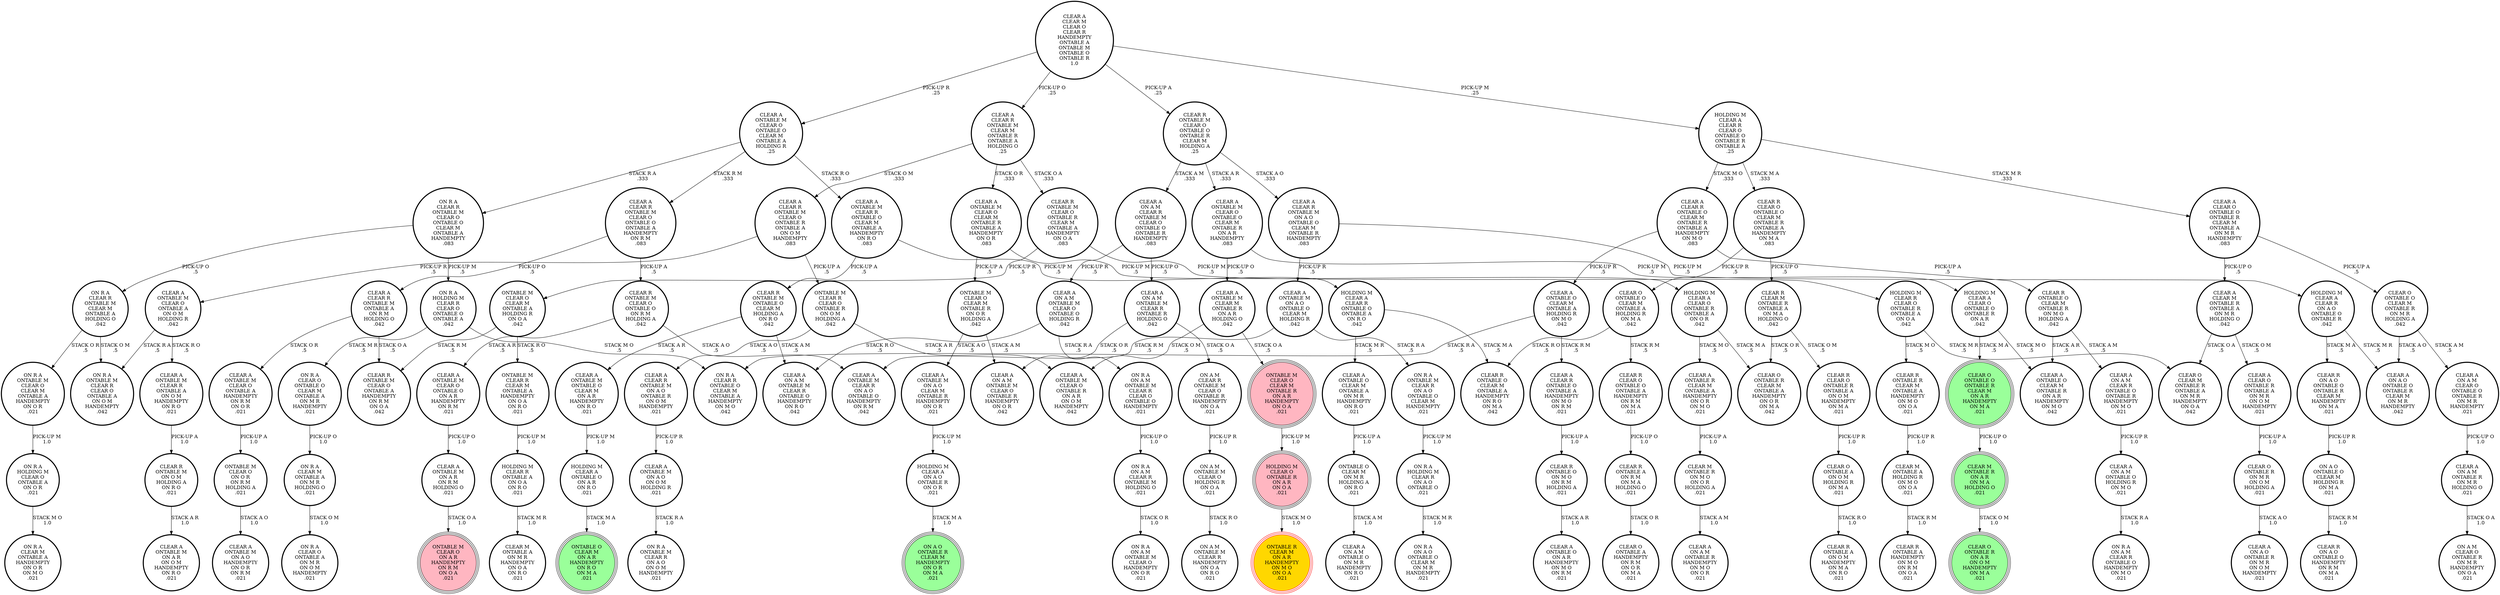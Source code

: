 digraph {
"ON R A\nCLEAR R\nONTABLE M\nCLEAR M\nONTABLE A\nHOLDING O\n.042\n" -> "ON R A\nONTABLE M\nCLEAR R\nCLEAR O\nONTABLE A\nON O M\nHANDEMPTY\n.042\n"[label="STACK O M\n.5\n"];
"ON R A\nCLEAR R\nONTABLE M\nCLEAR M\nONTABLE A\nHOLDING O\n.042\n" -> "ON R A\nONTABLE M\nCLEAR O\nCLEAR M\nONTABLE A\nHANDEMPTY\nON O R\n.021\n"[label="STACK O R\n.5\n"];
"ON R A\nCLEAR R\nONTABLE M\nCLEAR O\nONTABLE O\nCLEAR M\nONTABLE A\nHANDEMPTY\n.083\n" -> "ON R A\nHOLDING M\nCLEAR R\nCLEAR O\nONTABLE O\nONTABLE A\n.042\n"[label="PICK-UP M\n.5\n"];
"ON R A\nCLEAR R\nONTABLE M\nCLEAR O\nONTABLE O\nCLEAR M\nONTABLE A\nHANDEMPTY\n.083\n" -> "ON R A\nCLEAR R\nONTABLE M\nCLEAR M\nONTABLE A\nHOLDING O\n.042\n"[label="PICK-UP O\n.5\n"];
"CLEAR A\nONTABLE M\nCLEAR O\nONTABLE A\nON O M\nHOLDING R\n.042\n" -> "CLEAR A\nONTABLE M\nCLEAR R\nONTABLE A\nON O M\nHANDEMPTY\nON R O\n.021\n"[label="STACK R O\n.5\n"];
"CLEAR A\nONTABLE M\nCLEAR O\nONTABLE A\nON O M\nHOLDING R\n.042\n" -> "ON R A\nONTABLE M\nCLEAR R\nCLEAR O\nONTABLE A\nON O M\nHANDEMPTY\n.042\n"[label="STACK R A\n.5\n"];
"CLEAR O\nONTABLE O\nCLEAR M\nONTABLE R\nON M R\nHOLDING A\n.042\n" -> "CLEAR A\nON A M\nCLEAR O\nONTABLE O\nONTABLE R\nON M R\nHANDEMPTY\n.021\n"[label="STACK A M\n.5\n"];
"CLEAR O\nONTABLE O\nCLEAR M\nONTABLE R\nON M R\nHOLDING A\n.042\n" -> "CLEAR A\nON A O\nONTABLE O\nONTABLE R\nCLEAR M\nON M R\nHANDEMPTY\n.042\n"[label="STACK A O\n.5\n"];
"CLEAR R\nONTABLE O\nON M O\nON R M\nHOLDING A\n.021\n" -> "CLEAR A\nONTABLE O\nON A R\nHANDEMPTY\nON M O\nON R M\n.021\n"[label="STACK A R\n1.0\n"];
"CLEAR R\nCLEAR M\nONTABLE R\nONTABLE A\nON M A\nHOLDING O\n.042\n" -> "CLEAR O\nONTABLE R\nCLEAR M\nONTABLE A\nHANDEMPTY\nON O R\nON M A\n.042\n"[label="STACK O R\n.5\n"];
"CLEAR R\nCLEAR M\nONTABLE R\nONTABLE A\nON M A\nHOLDING O\n.042\n" -> "CLEAR R\nCLEAR O\nONTABLE R\nONTABLE A\nON O M\nHANDEMPTY\nON M A\n.021\n"[label="STACK O M\n.5\n"];
"HOLDING M\nCLEAR A\nCLEAR R\nON A O\nONTABLE O\nONTABLE R\n.042\n" -> "CLEAR A\nON A O\nONTABLE O\nONTABLE R\nCLEAR M\nON M R\nHANDEMPTY\n.042\n"[label="STACK M R\n.5\n"];
"HOLDING M\nCLEAR A\nCLEAR R\nON A O\nONTABLE O\nONTABLE R\n.042\n" -> "CLEAR R\nON A O\nONTABLE O\nONTABLE R\nCLEAR M\nHANDEMPTY\nON M A\n.021\n"[label="STACK M A\n.5\n"];
"CLEAR O\nONTABLE O\nONTABLE R\nCLEAR M\nON A R\nHANDEMPTY\nON M A\n.021\n" -> "CLEAR M\nONTABLE R\nON A R\nON M A\nHOLDING O\n.021\n"[label="PICK-UP O\n1.0\n"];
"CLEAR M\nONTABLE A\nHOLDING R\nON M O\nON O A\n.021\n" -> "CLEAR R\nONTABLE A\nHANDEMPTY\nON M O\nON R M\nON O A\n.021\n"[label="STACK R M\n1.0\n"];
"CLEAR A\nON A M\nONTABLE O\nHOLDING R\nON M O\n.021\n" -> "ON R A\nON A M\nCLEAR R\nONTABLE O\nHANDEMPTY\nON M O\n.021\n"[label="STACK R A\n1.0\n"];
"CLEAR A\nON A M\nCLEAR R\nONTABLE O\nONTABLE R\nHANDEMPTY\nON M O\n.021\n" -> "CLEAR A\nON A M\nONTABLE O\nHOLDING R\nON M O\n.021\n"[label="PICK-UP R\n1.0\n"];
"CLEAR A\nCLEAR R\nONTABLE O\nONTABLE A\nHANDEMPTY\nON M O\nON R M\n.021\n" -> "CLEAR R\nONTABLE O\nON M O\nON R M\nHOLDING A\n.021\n"[label="PICK-UP A\n1.0\n"];
"CLEAR R\nONTABLE R\nCLEAR M\nONTABLE A\nHANDEMPTY\nON M O\nON O A\n.021\n" -> "CLEAR M\nONTABLE A\nHOLDING R\nON M O\nON O A\n.021\n"[label="PICK-UP R\n1.0\n"];
"CLEAR A\nONTABLE R\nCLEAR M\nONTABLE A\nHANDEMPTY\nON O R\nON M O\n.021\n" -> "CLEAR M\nONTABLE R\nON M O\nON O R\nHOLDING A\n.021\n"[label="PICK-UP A\n1.0\n"];
"ON R A\nHOLDING M\nCLEAR O\nONTABLE A\nON O R\n.021\n" -> "ON R A\nCLEAR M\nONTABLE A\nHANDEMPTY\nON O R\nON M O\n.021\n"[label="STACK M O\n1.0\n"];
"CLEAR M\nONTABLE R\nON M O\nON O R\nHOLDING A\n.021\n" -> "CLEAR A\nON A M\nONTABLE R\nHANDEMPTY\nON M O\nON O R\n.021\n"[label="STACK A M\n1.0\n"];
"CLEAR A\nON A M\nONTABLE R\nON M R\nHOLDING O\n.021\n" -> "ON A M\nCLEAR O\nONTABLE R\nON M R\nHANDEMPTY\nON O A\n.021\n"[label="STACK O A\n1.0\n"];
"HOLDING M\nCLEAR A\nCLEAR R\nONTABLE O\nONTABLE A\nON R O\n.042\n" -> "CLEAR R\nONTABLE O\nCLEAR M\nONTABLE A\nHANDEMPTY\nON R O\nON M A\n.042\n"[label="STACK M A\n.5\n"];
"HOLDING M\nCLEAR A\nCLEAR R\nONTABLE O\nONTABLE A\nON R O\n.042\n" -> "CLEAR A\nONTABLE O\nCLEAR M\nONTABLE A\nON M R\nHANDEMPTY\nON R O\n.021\n"[label="STACK M R\n.5\n"];
"ON R A\nHOLDING M\nCLEAR R\nON A O\nONTABLE O\n.021\n" -> "ON R A\nON A O\nONTABLE O\nCLEAR M\nON M R\nHANDEMPTY\n.021\n"[label="STACK M R\n1.0\n"];
"CLEAR A\nCLEAR R\nONTABLE M\nCLEAR M\nONTABLE R\nONTABLE A\nHOLDING O\n.25\n" -> "CLEAR R\nONTABLE M\nCLEAR O\nONTABLE R\nCLEAR M\nONTABLE A\nHANDEMPTY\nON O A\n.083\n"[label="STACK O A\n.333\n"];
"CLEAR A\nCLEAR R\nONTABLE M\nCLEAR M\nONTABLE R\nONTABLE A\nHOLDING O\n.25\n" -> "CLEAR A\nONTABLE M\nCLEAR O\nCLEAR M\nONTABLE R\nONTABLE A\nHANDEMPTY\nON O R\n.083\n"[label="STACK O R\n.333\n"];
"CLEAR A\nCLEAR R\nONTABLE M\nCLEAR M\nONTABLE R\nONTABLE A\nHOLDING O\n.25\n" -> "CLEAR A\nCLEAR R\nONTABLE M\nCLEAR O\nONTABLE R\nONTABLE A\nON O M\nHANDEMPTY\n.083\n"[label="STACK O M\n.333\n"];
"CLEAR A\nONTABLE M\nCLEAR R\nONTABLE O\nCLEAR M\nONTABLE A\nHANDEMPTY\nON R O\n.083\n" -> "HOLDING M\nCLEAR A\nCLEAR R\nONTABLE O\nONTABLE A\nON R O\n.042\n"[label="PICK-UP M\n.5\n"];
"CLEAR A\nONTABLE M\nCLEAR R\nONTABLE O\nCLEAR M\nONTABLE A\nHANDEMPTY\nON R O\n.083\n" -> "CLEAR R\nONTABLE M\nONTABLE O\nCLEAR M\nHOLDING A\nON R O\n.042\n"[label="PICK-UP A\n.5\n"];
"CLEAR A\nONTABLE M\nCLEAR O\nONTABLE A\nHANDEMPTY\nON R M\nON O R\n.021\n" -> "ONTABLE M\nCLEAR O\nON O R\nON R M\nHOLDING A\n.021\n"[label="PICK-UP A\n1.0\n"];
"CLEAR A\nON A M\nCLEAR O\nONTABLE O\nONTABLE R\nON M R\nHANDEMPTY\n.021\n" -> "CLEAR A\nON A M\nONTABLE R\nON M R\nHOLDING O\n.021\n"[label="PICK-UP O\n1.0\n"];
"CLEAR R\nONTABLE O\nCLEAR M\nONTABLE R\nON M O\nHOLDING A\n.042\n" -> "CLEAR A\nONTABLE O\nCLEAR M\nONTABLE R\nON A R\nHANDEMPTY\nON M O\n.042\n"[label="STACK A R\n.5\n"];
"CLEAR R\nONTABLE O\nCLEAR M\nONTABLE R\nON M O\nHOLDING A\n.042\n" -> "CLEAR A\nON A M\nCLEAR R\nONTABLE O\nONTABLE R\nHANDEMPTY\nON M O\n.021\n"[label="STACK A M\n.5\n"];
"CLEAR A\nONTABLE O\nCLEAR M\nONTABLE A\nHOLDING R\nON M O\n.042\n" -> "ON R A\nCLEAR R\nONTABLE O\nCLEAR M\nONTABLE A\nHANDEMPTY\nON M O\n.042\n"[label="STACK R A\n.5\n"];
"CLEAR A\nONTABLE O\nCLEAR M\nONTABLE A\nHOLDING R\nON M O\n.042\n" -> "CLEAR A\nCLEAR R\nONTABLE O\nONTABLE A\nHANDEMPTY\nON M O\nON R M\n.021\n"[label="STACK R M\n.5\n"];
"HOLDING M\nCLEAR R\nONTABLE A\nON O A\nON R O\n.021\n" -> "CLEAR M\nONTABLE A\nON M R\nHANDEMPTY\nON O A\nON R O\n.021\n"[label="STACK M R\n1.0\n"];
"CLEAR R\nONTABLE M\nCLEAR O\nONTABLE O\nONTABLE R\nCLEAR M\nHOLDING A\n.25\n" -> "CLEAR A\nONTABLE M\nCLEAR O\nONTABLE O\nCLEAR M\nONTABLE R\nON A R\nHANDEMPTY\n.083\n"[label="STACK A R\n.333\n"];
"CLEAR R\nONTABLE M\nCLEAR O\nONTABLE O\nONTABLE R\nCLEAR M\nHOLDING A\n.25\n" -> "CLEAR A\nON A M\nCLEAR R\nONTABLE M\nCLEAR O\nONTABLE O\nONTABLE R\nHANDEMPTY\n.083\n"[label="STACK A M\n.333\n"];
"CLEAR R\nONTABLE M\nCLEAR O\nONTABLE O\nONTABLE R\nCLEAR M\nHOLDING A\n.25\n" -> "CLEAR A\nCLEAR R\nONTABLE M\nON A O\nONTABLE O\nCLEAR M\nONTABLE R\nHANDEMPTY\n.083\n"[label="STACK A O\n.333\n"];
"CLEAR A\nCLEAR O\nONTABLE R\nONTABLE A\nON M R\nON O M\nHANDEMPTY\n.021\n" -> "CLEAR O\nONTABLE R\nON M R\nON O M\nHOLDING A\n.021\n"[label="PICK-UP A\n1.0\n"];
"CLEAR A\nCLEAR M\nONTABLE R\nONTABLE A\nON M R\nHOLDING O\n.042\n" -> "CLEAR O\nCLEAR M\nONTABLE R\nONTABLE A\nON M R\nHANDEMPTY\nON O A\n.042\n"[label="STACK O A\n.5\n"];
"CLEAR A\nCLEAR M\nONTABLE R\nONTABLE A\nON M R\nHOLDING O\n.042\n" -> "CLEAR A\nCLEAR O\nONTABLE R\nONTABLE A\nON M R\nON O M\nHANDEMPTY\n.021\n"[label="STACK O M\n.5\n"];
"CLEAR R\nONTABLE M\nON O M\nHOLDING A\nON R O\n.021\n" -> "CLEAR A\nONTABLE M\nON A R\nON O M\nHANDEMPTY\nON R O\n.021\n"[label="STACK A R\n1.0\n"];
"ON R A\nCLEAR O\nONTABLE O\nCLEAR M\nONTABLE A\nON M R\nHANDEMPTY\n.021\n" -> "ON R A\nCLEAR M\nONTABLE A\nON M R\nHOLDING O\n.021\n"[label="PICK-UP O\n1.0\n"];
"CLEAR A\nONTABLE M\nON A R\nON R M\nHOLDING O\n.021\n" -> "ONTABLE M\nCLEAR O\nON A R\nHANDEMPTY\nON R M\nON O A\n.021\n"[label="STACK O A\n1.0\n"];
"CLEAR A\nONTABLE M\nCLEAR O\nONTABLE O\nON A R\nHANDEMPTY\nON R M\n.021\n" -> "CLEAR A\nONTABLE M\nON A R\nON R M\nHOLDING O\n.021\n"[label="PICK-UP O\n1.0\n"];
"CLEAR A\nON A M\nCLEAR R\nONTABLE M\nCLEAR O\nONTABLE O\nONTABLE R\nHANDEMPTY\n.083\n" -> "CLEAR A\nON A M\nONTABLE M\nCLEAR O\nONTABLE O\nHOLDING R\n.042\n"[label="PICK-UP R\n.5\n"];
"CLEAR A\nON A M\nCLEAR R\nONTABLE M\nCLEAR O\nONTABLE O\nONTABLE R\nHANDEMPTY\n.083\n" -> "CLEAR A\nON A M\nONTABLE M\nCLEAR R\nONTABLE R\nHOLDING O\n.042\n"[label="PICK-UP O\n.5\n"];
"ON R A\nONTABLE M\nCLEAR R\nON A O\nONTABLE O\nCLEAR M\nHANDEMPTY\n.021\n" -> "ON R A\nHOLDING M\nCLEAR R\nON A O\nONTABLE O\n.021\n"[label="PICK-UP M\n1.0\n"];
"ON R A\nONTABLE M\nCLEAR O\nCLEAR M\nONTABLE A\nHANDEMPTY\nON O R\n.021\n" -> "ON R A\nHOLDING M\nCLEAR O\nONTABLE A\nON O R\n.021\n"[label="PICK-UP M\n1.0\n"];
"CLEAR A\nONTABLE M\nON A O\nONTABLE O\nCLEAR M\nHOLDING R\n.042\n" -> "ON R A\nONTABLE M\nCLEAR R\nON A O\nONTABLE O\nCLEAR M\nHANDEMPTY\n.021\n"[label="STACK R A\n.5\n"];
"CLEAR A\nONTABLE M\nON A O\nONTABLE O\nCLEAR M\nHOLDING R\n.042\n" -> "CLEAR A\nONTABLE M\nCLEAR R\nON A O\nONTABLE O\nHANDEMPTY\nON R M\n.042\n"[label="STACK R M\n.5\n"];
"HOLDING M\nCLEAR A\nCLEAR O\nONTABLE R\nONTABLE A\nON O R\n.042\n" -> "CLEAR O\nONTABLE R\nCLEAR M\nONTABLE A\nHANDEMPTY\nON O R\nON M A\n.042\n"[label="STACK M A\n.5\n"];
"HOLDING M\nCLEAR A\nCLEAR O\nONTABLE R\nONTABLE A\nON O R\n.042\n" -> "CLEAR A\nONTABLE R\nCLEAR M\nONTABLE A\nHANDEMPTY\nON O R\nON M O\n.021\n"[label="STACK M O\n.5\n"];
"ONTABLE M\nCLEAR O\nCLEAR M\nONTABLE A\nHOLDING R\nON O A\n.042\n" -> "ONTABLE M\nCLEAR R\nCLEAR M\nONTABLE A\nHANDEMPTY\nON O A\nON R O\n.021\n"[label="STACK R O\n.5\n"];
"ONTABLE M\nCLEAR O\nCLEAR M\nONTABLE A\nHOLDING R\nON O A\n.042\n" -> "CLEAR R\nONTABLE M\nCLEAR O\nONTABLE A\nHANDEMPTY\nON R M\nON O A\n.042\n"[label="STACK R M\n.5\n"];
"CLEAR A\nONTABLE M\nCLEAR R\nONTABLE A\nON O M\nHANDEMPTY\nON R O\n.021\n" -> "CLEAR R\nONTABLE M\nON O M\nHOLDING A\nON R O\n.021\n"[label="PICK-UP A\n1.0\n"];
"ON R A\nCLEAR M\nONTABLE A\nON M R\nHOLDING O\n.021\n" -> "ON R A\nCLEAR O\nONTABLE A\nON M R\nON O M\nHANDEMPTY\n.021\n"[label="STACK O M\n1.0\n"];
"CLEAR A\nCLEAR O\nONTABLE O\nONTABLE R\nCLEAR M\nONTABLE A\nON M R\nHANDEMPTY\n.083\n" -> "CLEAR O\nONTABLE O\nCLEAR M\nONTABLE R\nON M R\nHOLDING A\n.042\n"[label="PICK-UP A\n.5\n"];
"CLEAR A\nCLEAR O\nONTABLE O\nONTABLE R\nCLEAR M\nONTABLE A\nON M R\nHANDEMPTY\n.083\n" -> "CLEAR A\nCLEAR M\nONTABLE R\nONTABLE A\nON M R\nHOLDING O\n.042\n"[label="PICK-UP O\n.5\n"];
"CLEAR R\nCLEAR O\nONTABLE O\nONTABLE A\nHANDEMPTY\nON R M\nON M A\n.021\n" -> "CLEAR R\nONTABLE A\nON R M\nON M A\nHOLDING O\n.021\n"[label="PICK-UP O\n1.0\n"];
"HOLDING M\nCLEAR O\nONTABLE R\nON A R\nON O A\n.021\n" -> "ONTABLE R\nCLEAR M\nON A R\nHANDEMPTY\nON M O\nON O A\n.021\n"[label="STACK M O\n1.0\n"];
"HOLDING M\nCLEAR A\nCLEAR R\nCLEAR O\nONTABLE O\nONTABLE R\nONTABLE A\n.25\n" -> "CLEAR R\nCLEAR O\nONTABLE O\nCLEAR M\nONTABLE R\nONTABLE A\nHANDEMPTY\nON M A\n.083\n"[label="STACK M A\n.333\n"];
"HOLDING M\nCLEAR A\nCLEAR R\nCLEAR O\nONTABLE O\nONTABLE R\nONTABLE A\n.25\n" -> "CLEAR A\nCLEAR R\nONTABLE O\nCLEAR M\nONTABLE R\nONTABLE A\nHANDEMPTY\nON M O\n.083\n"[label="STACK M O\n.333\n"];
"HOLDING M\nCLEAR A\nCLEAR R\nCLEAR O\nONTABLE O\nONTABLE R\nONTABLE A\n.25\n" -> "CLEAR A\nCLEAR O\nONTABLE O\nONTABLE R\nCLEAR M\nONTABLE A\nON M R\nHANDEMPTY\n.083\n"[label="STACK M R\n.333\n"];
"HOLDING M\nCLEAR A\nONTABLE O\nON A R\nON R O\n.021\n" -> "ONTABLE O\nCLEAR M\nON A R\nHANDEMPTY\nON R O\nON M A\n.021\n"[label="STACK M A\n1.0\n"];
"CLEAR A\nONTABLE M\nCLEAR O\nONTABLE O\nCLEAR M\nONTABLE R\nON A R\nHANDEMPTY\n.083\n" -> "HOLDING M\nCLEAR A\nCLEAR O\nONTABLE O\nONTABLE R\nON A R\n.042\n"[label="PICK-UP M\n.5\n"];
"CLEAR A\nONTABLE M\nCLEAR O\nONTABLE O\nCLEAR M\nONTABLE R\nON A R\nHANDEMPTY\n.083\n" -> "CLEAR A\nONTABLE M\nCLEAR M\nONTABLE R\nON A R\nHOLDING O\n.042\n"[label="PICK-UP O\n.5\n"];
"CLEAR A\nCLEAR R\nONTABLE O\nCLEAR M\nONTABLE R\nONTABLE A\nHANDEMPTY\nON M O\n.083\n" -> "CLEAR A\nONTABLE O\nCLEAR M\nONTABLE A\nHOLDING R\nON M O\n.042\n"[label="PICK-UP R\n.5\n"];
"CLEAR A\nCLEAR R\nONTABLE O\nCLEAR M\nONTABLE R\nONTABLE A\nHANDEMPTY\nON M O\n.083\n" -> "CLEAR R\nONTABLE O\nCLEAR M\nONTABLE R\nON M O\nHOLDING A\n.042\n"[label="PICK-UP A\n.5\n"];
"CLEAR A\nONTABLE M\nCLEAR M\nONTABLE R\nON A R\nHOLDING O\n.042\n" -> "ONTABLE M\nCLEAR O\nCLEAR M\nONTABLE R\nON A R\nHANDEMPTY\nON O A\n.021\n"[label="STACK O A\n.5\n"];
"CLEAR A\nONTABLE M\nCLEAR M\nONTABLE R\nON A R\nHOLDING O\n.042\n" -> "CLEAR A\nONTABLE M\nCLEAR O\nONTABLE R\nON A R\nON O M\nHANDEMPTY\n.042\n"[label="STACK O M\n.5\n"];
"CLEAR R\nONTABLE M\nCLEAR O\nONTABLE R\nCLEAR M\nONTABLE A\nHANDEMPTY\nON O A\n.083\n" -> "ONTABLE M\nCLEAR O\nCLEAR M\nONTABLE A\nHOLDING R\nON O A\n.042\n"[label="PICK-UP R\n.5\n"];
"CLEAR R\nONTABLE M\nCLEAR O\nONTABLE R\nCLEAR M\nONTABLE A\nHANDEMPTY\nON O A\n.083\n" -> "HOLDING M\nCLEAR R\nCLEAR O\nONTABLE R\nONTABLE A\nON O A\n.042\n"[label="PICK-UP M\n.5\n"];
"CLEAR A\nCLEAR R\nONTABLE M\nONTABLE A\nON R M\nHOLDING O\n.042\n" -> "CLEAR R\nONTABLE M\nCLEAR O\nONTABLE A\nHANDEMPTY\nON R M\nON O A\n.042\n"[label="STACK O A\n.5\n"];
"CLEAR A\nCLEAR R\nONTABLE M\nONTABLE A\nON R M\nHOLDING O\n.042\n" -> "CLEAR A\nONTABLE M\nCLEAR O\nONTABLE A\nHANDEMPTY\nON R M\nON O R\n.021\n"[label="STACK O R\n.5\n"];
"CLEAR A\nONTABLE O\nCLEAR M\nONTABLE A\nON M R\nHANDEMPTY\nON R O\n.021\n" -> "ONTABLE O\nCLEAR M\nON M R\nHOLDING A\nON R O\n.021\n"[label="PICK-UP A\n1.0\n"];
"ON R A\nHOLDING M\nCLEAR R\nCLEAR O\nONTABLE O\nONTABLE A\n.042\n" -> "ON R A\nCLEAR R\nONTABLE O\nCLEAR M\nONTABLE A\nHANDEMPTY\nON M O\n.042\n"[label="STACK M O\n.5\n"];
"ON R A\nHOLDING M\nCLEAR R\nCLEAR O\nONTABLE O\nONTABLE A\n.042\n" -> "ON R A\nCLEAR O\nONTABLE O\nCLEAR M\nONTABLE A\nON M R\nHANDEMPTY\n.021\n"[label="STACK M R\n.5\n"];
"CLEAR A\nONTABLE M\nON A O\nCLEAR M\nONTABLE R\nHANDEMPTY\nON O R\n.021\n" -> "HOLDING M\nCLEAR A\nON A O\nONTABLE R\nON O R\n.021\n"[label="PICK-UP M\n1.0\n"];
"CLEAR R\nONTABLE M\nCLEAR O\nONTABLE O\nON R M\nHOLDING A\n.042\n" -> "CLEAR A\nONTABLE M\nCLEAR R\nON A O\nONTABLE O\nHANDEMPTY\nON R M\n.042\n"[label="STACK A O\n.5\n"];
"CLEAR R\nONTABLE M\nCLEAR O\nONTABLE O\nON R M\nHOLDING A\n.042\n" -> "CLEAR A\nONTABLE M\nCLEAR O\nONTABLE O\nON A R\nHANDEMPTY\nON R M\n.021\n"[label="STACK A R\n.5\n"];
"ONTABLE M\nCLEAR R\nCLEAR O\nONTABLE R\nON O M\nHOLDING A\n.042\n" -> "CLEAR A\nONTABLE M\nCLEAR O\nONTABLE R\nON A R\nON O M\nHANDEMPTY\n.042\n"[label="STACK A R\n.5\n"];
"ONTABLE M\nCLEAR R\nCLEAR O\nONTABLE R\nON O M\nHOLDING A\n.042\n" -> "CLEAR A\nCLEAR R\nONTABLE M\nON A O\nONTABLE R\nON O M\nHANDEMPTY\n.021\n"[label="STACK A O\n.5\n"];
"ONTABLE M\nCLEAR O\nON O R\nON R M\nHOLDING A\n.021\n" -> "CLEAR A\nONTABLE M\nON A O\nHANDEMPTY\nON O R\nON R M\n.021\n"[label="STACK A O\n1.0\n"];
"ONTABLE M\nCLEAR R\nCLEAR M\nONTABLE A\nHANDEMPTY\nON O A\nON R O\n.021\n" -> "HOLDING M\nCLEAR R\nONTABLE A\nON O A\nON R O\n.021\n"[label="PICK-UP M\n1.0\n"];
"ONTABLE O\nCLEAR M\nON M R\nHOLDING A\nON R O\n.021\n" -> "CLEAR A\nON A M\nONTABLE O\nON M R\nHANDEMPTY\nON R O\n.021\n"[label="STACK A M\n1.0\n"];
"HOLDING M\nCLEAR A\nCLEAR O\nONTABLE O\nONTABLE R\nON A R\n.042\n" -> "CLEAR O\nONTABLE O\nONTABLE R\nCLEAR M\nON A R\nHANDEMPTY\nON M A\n.021\n"[label="STACK M A\n.5\n"];
"HOLDING M\nCLEAR A\nCLEAR O\nONTABLE O\nONTABLE R\nON A R\n.042\n" -> "CLEAR A\nONTABLE O\nCLEAR M\nONTABLE R\nON A R\nHANDEMPTY\nON M O\n.042\n"[label="STACK M O\n.5\n"];
"CLEAR A\nONTABLE M\nCLEAR O\nCLEAR M\nONTABLE R\nONTABLE A\nHANDEMPTY\nON O R\n.083\n" -> "ONTABLE M\nCLEAR O\nCLEAR M\nONTABLE R\nON O R\nHOLDING A\n.042\n"[label="PICK-UP A\n.5\n"];
"CLEAR A\nONTABLE M\nCLEAR O\nCLEAR M\nONTABLE R\nONTABLE A\nHANDEMPTY\nON O R\n.083\n" -> "HOLDING M\nCLEAR A\nCLEAR O\nONTABLE R\nONTABLE A\nON O R\n.042\n"[label="PICK-UP M\n.5\n"];
"CLEAR R\nONTABLE M\nONTABLE O\nCLEAR M\nHOLDING A\nON R O\n.042\n" -> "CLEAR A\nONTABLE M\nONTABLE O\nCLEAR M\nON A R\nHANDEMPTY\nON R O\n.021\n"[label="STACK A R\n.5\n"];
"CLEAR R\nONTABLE M\nONTABLE O\nCLEAR M\nHOLDING A\nON R O\n.042\n" -> "CLEAR A\nON A M\nONTABLE M\nCLEAR R\nONTABLE O\nHANDEMPTY\nON R O\n.042\n"[label="STACK A M\n.5\n"];
"ON A M\nONTABLE M\nCLEAR O\nHOLDING R\nON O A\n.021\n" -> "ON A M\nONTABLE M\nCLEAR R\nHANDEMPTY\nON O A\nON R O\n.021\n"[label="STACK R O\n1.0\n"];
"CLEAR A\nCLEAR R\nONTABLE M\nON A O\nONTABLE O\nCLEAR M\nONTABLE R\nHANDEMPTY\n.083\n" -> "HOLDING M\nCLEAR A\nCLEAR R\nON A O\nONTABLE O\nONTABLE R\n.042\n"[label="PICK-UP M\n.5\n"];
"CLEAR A\nCLEAR R\nONTABLE M\nON A O\nONTABLE O\nCLEAR M\nONTABLE R\nHANDEMPTY\n.083\n" -> "CLEAR A\nONTABLE M\nON A O\nONTABLE O\nCLEAR M\nHOLDING R\n.042\n"[label="PICK-UP R\n.5\n"];
"CLEAR O\nONTABLE R\nON M R\nON O M\nHOLDING A\n.021\n" -> "CLEAR A\nON A O\nONTABLE R\nON M R\nON O M\nHANDEMPTY\n.021\n"[label="STACK A O\n1.0\n"];
"CLEAR A\nCLEAR M\nCLEAR O\nCLEAR R\nHANDEMPTY\nONTABLE A\nONTABLE M\nONTABLE O\nONTABLE R\n1.0\n" -> "CLEAR A\nONTABLE M\nCLEAR O\nONTABLE O\nCLEAR M\nONTABLE A\nHOLDING R\n.25\n"[label="PICK-UP R\n.25\n"];
"CLEAR A\nCLEAR M\nCLEAR O\nCLEAR R\nHANDEMPTY\nONTABLE A\nONTABLE M\nONTABLE O\nONTABLE R\n1.0\n" -> "CLEAR R\nONTABLE M\nCLEAR O\nONTABLE O\nONTABLE R\nCLEAR M\nHOLDING A\n.25\n"[label="PICK-UP A\n.25\n"];
"CLEAR A\nCLEAR M\nCLEAR O\nCLEAR R\nHANDEMPTY\nONTABLE A\nONTABLE M\nONTABLE O\nONTABLE R\n1.0\n" -> "HOLDING M\nCLEAR A\nCLEAR R\nCLEAR O\nONTABLE O\nONTABLE R\nONTABLE A\n.25\n"[label="PICK-UP M\n.25\n"];
"CLEAR A\nCLEAR M\nCLEAR O\nCLEAR R\nHANDEMPTY\nONTABLE A\nONTABLE M\nONTABLE O\nONTABLE R\n1.0\n" -> "CLEAR A\nCLEAR R\nONTABLE M\nCLEAR M\nONTABLE R\nONTABLE A\nHOLDING O\n.25\n"[label="PICK-UP O\n.25\n"];
"CLEAR A\nCLEAR R\nONTABLE M\nCLEAR O\nONTABLE O\nONTABLE A\nHANDEMPTY\nON R M\n.083\n" -> "CLEAR R\nONTABLE M\nCLEAR O\nONTABLE O\nON R M\nHOLDING A\n.042\n"[label="PICK-UP A\n.5\n"];
"CLEAR A\nCLEAR R\nONTABLE M\nCLEAR O\nONTABLE O\nONTABLE A\nHANDEMPTY\nON R M\n.083\n" -> "CLEAR A\nCLEAR R\nONTABLE M\nONTABLE A\nON R M\nHOLDING O\n.042\n"[label="PICK-UP O\n.5\n"];
"CLEAR A\nCLEAR R\nONTABLE M\nON A O\nONTABLE R\nON O M\nHANDEMPTY\n.021\n" -> "CLEAR A\nONTABLE M\nON A O\nON O M\nHOLDING R\n.021\n"[label="PICK-UP R\n1.0\n"];
"CLEAR O\nONTABLE A\nON O M\nHOLDING R\nON M A\n.021\n" -> "CLEAR R\nONTABLE A\nON O M\nHANDEMPTY\nON M A\nON R O\n.021\n"[label="STACK R O\n1.0\n"];
"ONTABLE M\nCLEAR O\nCLEAR M\nONTABLE R\nON A R\nHANDEMPTY\nON O A\n.021\n" -> "HOLDING M\nCLEAR O\nONTABLE R\nON A R\nON O A\n.021\n"[label="PICK-UP M\n1.0\n"];
"CLEAR A\nONTABLE M\nON A O\nON O M\nHOLDING R\n.021\n" -> "ON R A\nONTABLE M\nCLEAR R\nON A O\nON O M\nHANDEMPTY\n.021\n"[label="STACK R A\n1.0\n"];
"CLEAR M\nONTABLE R\nON A R\nON M A\nHOLDING O\n.021\n" -> "CLEAR O\nONTABLE R\nON A R\nON O M\nHANDEMPTY\nON M A\n.021\n"[label="STACK O M\n1.0\n"];
"CLEAR A\nON A M\nONTABLE M\nCLEAR R\nONTABLE R\nHOLDING O\n.042\n" -> "CLEAR A\nON A M\nONTABLE M\nCLEAR O\nONTABLE R\nHANDEMPTY\nON O R\n.042\n"[label="STACK O R\n.5\n"];
"CLEAR A\nON A M\nONTABLE M\nCLEAR R\nONTABLE R\nHOLDING O\n.042\n" -> "ON A M\nCLEAR R\nONTABLE M\nCLEAR O\nONTABLE R\nHANDEMPTY\nON O A\n.021\n"[label="STACK O A\n.5\n"];
"ON R A\nON A M\nCLEAR R\nONTABLE M\nHOLDING O\n.021\n" -> "ON R A\nON A M\nONTABLE M\nCLEAR O\nHANDEMPTY\nON O R\n.021\n"[label="STACK O R\n1.0\n"];
"CLEAR A\nON A M\nONTABLE M\nCLEAR O\nONTABLE O\nHOLDING R\n.042\n" -> "CLEAR A\nON A M\nONTABLE M\nCLEAR R\nONTABLE O\nHANDEMPTY\nON R O\n.042\n"[label="STACK R O\n.5\n"];
"CLEAR A\nON A M\nONTABLE M\nCLEAR O\nONTABLE O\nHOLDING R\n.042\n" -> "ON R A\nON A M\nONTABLE M\nCLEAR R\nCLEAR O\nONTABLE O\nHANDEMPTY\n.021\n"[label="STACK R A\n.5\n"];
"CLEAR R\nCLEAR O\nONTABLE O\nCLEAR M\nONTABLE R\nONTABLE A\nHANDEMPTY\nON M A\n.083\n" -> "CLEAR O\nONTABLE O\nCLEAR M\nONTABLE A\nHOLDING R\nON M A\n.042\n"[label="PICK-UP R\n.5\n"];
"CLEAR R\nCLEAR O\nONTABLE O\nCLEAR M\nONTABLE R\nONTABLE A\nHANDEMPTY\nON M A\n.083\n" -> "CLEAR R\nCLEAR M\nONTABLE R\nONTABLE A\nON M A\nHOLDING O\n.042\n"[label="PICK-UP O\n.5\n"];
"CLEAR A\nCLEAR R\nONTABLE M\nCLEAR O\nONTABLE R\nONTABLE A\nON O M\nHANDEMPTY\n.083\n" -> "CLEAR A\nONTABLE M\nCLEAR O\nONTABLE A\nON O M\nHOLDING R\n.042\n"[label="PICK-UP R\n.5\n"];
"CLEAR A\nCLEAR R\nONTABLE M\nCLEAR O\nONTABLE R\nONTABLE A\nON O M\nHANDEMPTY\n.083\n" -> "ONTABLE M\nCLEAR R\nCLEAR O\nONTABLE R\nON O M\nHOLDING A\n.042\n"[label="PICK-UP A\n.5\n"];
"ONTABLE M\nCLEAR O\nCLEAR M\nONTABLE R\nON O R\nHOLDING A\n.042\n" -> "CLEAR A\nON A M\nONTABLE M\nCLEAR O\nONTABLE R\nHANDEMPTY\nON O R\n.042\n"[label="STACK A M\n.5\n"];
"ONTABLE M\nCLEAR O\nCLEAR M\nONTABLE R\nON O R\nHOLDING A\n.042\n" -> "CLEAR A\nONTABLE M\nON A O\nCLEAR M\nONTABLE R\nHANDEMPTY\nON O R\n.021\n"[label="STACK A O\n.5\n"];
"HOLDING M\nCLEAR R\nCLEAR O\nONTABLE R\nONTABLE A\nON O A\n.042\n" -> "CLEAR R\nONTABLE R\nCLEAR M\nONTABLE A\nHANDEMPTY\nON M O\nON O A\n.021\n"[label="STACK M O\n.5\n"];
"HOLDING M\nCLEAR R\nCLEAR O\nONTABLE R\nONTABLE A\nON O A\n.042\n" -> "CLEAR O\nCLEAR M\nONTABLE R\nONTABLE A\nON M R\nHANDEMPTY\nON O A\n.042\n"[label="STACK M R\n.5\n"];
"CLEAR A\nONTABLE M\nONTABLE O\nCLEAR M\nON A R\nHANDEMPTY\nON R O\n.021\n" -> "HOLDING M\nCLEAR A\nONTABLE O\nON A R\nON R O\n.021\n"[label="PICK-UP M\n1.0\n"];
"ON A M\nCLEAR R\nONTABLE M\nCLEAR O\nONTABLE R\nHANDEMPTY\nON O A\n.021\n" -> "ON A M\nONTABLE M\nCLEAR O\nHOLDING R\nON O A\n.021\n"[label="PICK-UP R\n1.0\n"];
"ON R A\nON A M\nONTABLE M\nCLEAR R\nCLEAR O\nONTABLE O\nHANDEMPTY\n.021\n" -> "ON R A\nON A M\nCLEAR R\nONTABLE M\nHOLDING O\n.021\n"[label="PICK-UP O\n1.0\n"];
"CLEAR A\nONTABLE M\nCLEAR O\nONTABLE O\nCLEAR M\nONTABLE A\nHOLDING R\n.25\n" -> "ON R A\nCLEAR R\nONTABLE M\nCLEAR O\nONTABLE O\nCLEAR M\nONTABLE A\nHANDEMPTY\n.083\n"[label="STACK R A\n.333\n"];
"CLEAR A\nONTABLE M\nCLEAR O\nONTABLE O\nCLEAR M\nONTABLE A\nHOLDING R\n.25\n" -> "CLEAR A\nONTABLE M\nCLEAR R\nONTABLE O\nCLEAR M\nONTABLE A\nHANDEMPTY\nON R O\n.083\n"[label="STACK R O\n.333\n"];
"CLEAR A\nONTABLE M\nCLEAR O\nONTABLE O\nCLEAR M\nONTABLE A\nHOLDING R\n.25\n" -> "CLEAR A\nCLEAR R\nONTABLE M\nCLEAR O\nONTABLE O\nONTABLE A\nHANDEMPTY\nON R M\n.083\n"[label="STACK R M\n.333\n"];
"ON A O\nONTABLE O\nCLEAR M\nHOLDING R\nON M A\n.021\n" -> "CLEAR R\nON A O\nONTABLE O\nHANDEMPTY\nON R M\nON M A\n.021\n"[label="STACK R M\n1.0\n"];
"CLEAR R\nONTABLE A\nON R M\nON M A\nHOLDING O\n.021\n" -> "CLEAR O\nONTABLE A\nHANDEMPTY\nON R M\nON O R\nON M A\n.021\n"[label="STACK O R\n1.0\n"];
"CLEAR R\nCLEAR O\nONTABLE R\nONTABLE A\nON O M\nHANDEMPTY\nON M A\n.021\n" -> "CLEAR O\nONTABLE A\nON O M\nHOLDING R\nON M A\n.021\n"[label="PICK-UP R\n1.0\n"];
"HOLDING M\nCLEAR A\nON A O\nONTABLE R\nON O R\n.021\n" -> "ON A O\nONTABLE R\nCLEAR M\nHANDEMPTY\nON O R\nON M A\n.021\n"[label="STACK M A\n1.0\n"];
"CLEAR R\nON A O\nONTABLE O\nONTABLE R\nCLEAR M\nHANDEMPTY\nON M A\n.021\n" -> "ON A O\nONTABLE O\nCLEAR M\nHOLDING R\nON M A\n.021\n"[label="PICK-UP R\n1.0\n"];
"CLEAR O\nONTABLE O\nCLEAR M\nONTABLE A\nHOLDING R\nON M A\n.042\n" -> "CLEAR R\nONTABLE O\nCLEAR M\nONTABLE A\nHANDEMPTY\nON R O\nON M A\n.042\n"[label="STACK R O\n.5\n"];
"CLEAR O\nONTABLE O\nCLEAR M\nONTABLE A\nHOLDING R\nON M A\n.042\n" -> "CLEAR R\nCLEAR O\nONTABLE O\nONTABLE A\nHANDEMPTY\nON R M\nON M A\n.021\n"[label="STACK R M\n.5\n"];
"CLEAR A\nON A M\nONTABLE O\nON M R\nHANDEMPTY\nON R O\n.021\n" [shape=circle, penwidth=3];
"ON A M\nONTABLE M\nCLEAR R\nHANDEMPTY\nON O A\nON R O\n.021\n" [shape=circle, penwidth=3];
"CLEAR O\nONTABLE A\nHANDEMPTY\nON R M\nON O R\nON M A\n.021\n" [shape=circle, penwidth=3];
"ON R A\nCLEAR M\nONTABLE A\nHANDEMPTY\nON O R\nON M O\n.021\n" [shape=circle, penwidth=3];
"CLEAR R\nONTABLE A\nON O M\nHANDEMPTY\nON M A\nON R O\n.021\n" [shape=circle, penwidth=3];
"CLEAR A\nON A M\nONTABLE M\nCLEAR R\nONTABLE O\nHANDEMPTY\nON R O\n.042\n" [shape=circle, penwidth=3];
"CLEAR O\nONTABLE R\nCLEAR M\nONTABLE A\nHANDEMPTY\nON O R\nON M A\n.042\n" [shape=circle, penwidth=3];
"CLEAR A\nONTABLE O\nCLEAR M\nONTABLE R\nON A R\nHANDEMPTY\nON M O\n.042\n" [shape=circle, penwidth=3];
"ON R A\nON A M\nCLEAR R\nONTABLE O\nHANDEMPTY\nON M O\n.021\n" [shape=circle, penwidth=3];
"CLEAR A\nONTABLE M\nON A O\nHANDEMPTY\nON O R\nON R M\n.021\n" [shape=circle, penwidth=3];
"ON R A\nONTABLE M\nCLEAR R\nCLEAR O\nONTABLE A\nON O M\nHANDEMPTY\n.042\n" [shape=circle, penwidth=3];
"ON A M\nCLEAR O\nONTABLE R\nON M R\nHANDEMPTY\nON O A\n.021\n" [shape=circle, penwidth=3];
"CLEAR R\nONTABLE A\nHANDEMPTY\nON M O\nON R M\nON O A\n.021\n" [shape=circle, penwidth=3];
"CLEAR O\nCLEAR M\nONTABLE R\nONTABLE A\nON M R\nHANDEMPTY\nON O A\n.042\n" [shape=circle, penwidth=3];
"ON R A\nON A M\nONTABLE M\nCLEAR O\nHANDEMPTY\nON O R\n.021\n" [shape=circle, penwidth=3];
"ONTABLE O\nCLEAR M\nON A R\nHANDEMPTY\nON R O\nON M A\n.021\n" [shape=circle, style=filled, fillcolor=palegreen1, peripheries=3];
"CLEAR A\nONTABLE M\nON A R\nON O M\nHANDEMPTY\nON R O\n.021\n" [shape=circle, penwidth=3];
"CLEAR R\nON A O\nONTABLE O\nHANDEMPTY\nON R M\nON M A\n.021\n" [shape=circle, penwidth=3];
"CLEAR A\nONTABLE M\nCLEAR O\nONTABLE R\nON A R\nON O M\nHANDEMPTY\n.042\n" [shape=circle, penwidth=3];
"CLEAR M\nONTABLE A\nON M R\nHANDEMPTY\nON O A\nON R O\n.021\n" [shape=circle, penwidth=3];
"ON R A\nONTABLE M\nCLEAR R\nON A O\nON O M\nHANDEMPTY\n.021\n" [shape=circle, penwidth=3];
"CLEAR A\nON A M\nONTABLE R\nHANDEMPTY\nON M O\nON O R\n.021\n" [shape=circle, penwidth=3];
"ON A O\nONTABLE R\nCLEAR M\nHANDEMPTY\nON O R\nON M A\n.021\n" [shape=circle, style=filled, fillcolor=palegreen1, peripheries=3];
"CLEAR A\nON A M\nONTABLE M\nCLEAR O\nONTABLE R\nHANDEMPTY\nON O R\n.042\n" [shape=circle, penwidth=3];
"CLEAR R\nONTABLE O\nCLEAR M\nONTABLE A\nHANDEMPTY\nON R O\nON M A\n.042\n" [shape=circle, penwidth=3];
"CLEAR A\nONTABLE O\nON A R\nHANDEMPTY\nON M O\nON R M\n.021\n" [shape=circle, penwidth=3];
"CLEAR A\nON A O\nONTABLE R\nON M R\nON O M\nHANDEMPTY\n.021\n" [shape=circle, penwidth=3];
"CLEAR A\nON A O\nONTABLE O\nONTABLE R\nCLEAR M\nON M R\nHANDEMPTY\n.042\n" [shape=circle, penwidth=3];
"ON R A\nCLEAR R\nONTABLE O\nCLEAR M\nONTABLE A\nHANDEMPTY\nON M O\n.042\n" [shape=circle, penwidth=3];
"ON R A\nCLEAR O\nONTABLE A\nON M R\nON O M\nHANDEMPTY\n.021\n" [shape=circle, penwidth=3];
"CLEAR R\nONTABLE M\nCLEAR O\nONTABLE A\nHANDEMPTY\nON R M\nON O A\n.042\n" [shape=circle, penwidth=3];
"ONTABLE M\nCLEAR O\nON A R\nHANDEMPTY\nON R M\nON O A\n.021\n" [shape=circle, style=filled, fillcolor=lightpink, peripheries=3];
"ONTABLE R\nCLEAR M\nON A R\nHANDEMPTY\nON M O\nON O A\n.021\n" [shape=circle, style=filled color=red, fillcolor=gold, peripheries=3];
"ON R A\nON A O\nONTABLE O\nCLEAR M\nON M R\nHANDEMPTY\n.021\n" [shape=circle, penwidth=3];
"CLEAR O\nONTABLE R\nON A R\nON O M\nHANDEMPTY\nON M A\n.021\n" [shape=circle, style=filled, fillcolor=palegreen1, peripheries=3];
"CLEAR A\nONTABLE M\nCLEAR R\nON A O\nONTABLE O\nHANDEMPTY\nON R M\n.042\n" [shape=circle, penwidth=3];
"CLEAR R\nCLEAR M\nONTABLE R\nONTABLE A\nON M A\nHOLDING O\n.042\n" [shape=circle, penwidth=3];
"CLEAR A\nCLEAR R\nONTABLE M\nON A O\nONTABLE O\nCLEAR M\nONTABLE R\nHANDEMPTY\n.083\n" [shape=circle, penwidth=3];
"ONTABLE O\nCLEAR M\nON M R\nHOLDING A\nON R O\n.021\n" [shape=circle, penwidth=3];
"ON R A\nCLEAR R\nONTABLE M\nCLEAR O\nONTABLE O\nCLEAR M\nONTABLE A\nHANDEMPTY\n.083\n" [shape=circle, penwidth=3];
"CLEAR A\nON A M\nONTABLE O\nON M R\nHANDEMPTY\nON R O\n.021\n" [shape=circle, penwidth=3];
"ON A M\nONTABLE M\nCLEAR R\nHANDEMPTY\nON O A\nON R O\n.021\n" [shape=circle, penwidth=3];
"CLEAR O\nONTABLE O\nCLEAR M\nONTABLE A\nHOLDING R\nON M A\n.042\n" [shape=circle, penwidth=3];
"CLEAR O\nONTABLE A\nHANDEMPTY\nON R M\nON O R\nON M A\n.021\n" [shape=circle, penwidth=3];
"CLEAR A\nONTABLE R\nCLEAR M\nONTABLE A\nHANDEMPTY\nON O R\nON M O\n.021\n" [shape=circle, penwidth=3];
"ON R A\nCLEAR M\nONTABLE A\nHANDEMPTY\nON O R\nON M O\n.021\n" [shape=circle, penwidth=3];
"CLEAR A\nONTABLE M\nCLEAR O\nONTABLE A\nON O M\nHOLDING R\n.042\n" [shape=circle, penwidth=3];
"CLEAR R\nONTABLE A\nON O M\nHANDEMPTY\nON M A\nON R O\n.021\n" [shape=circle, penwidth=3];
"ON R A\nCLEAR O\nONTABLE O\nCLEAR M\nONTABLE A\nON M R\nHANDEMPTY\n.021\n" [shape=circle, penwidth=3];
"CLEAR R\nONTABLE R\nCLEAR M\nONTABLE A\nHANDEMPTY\nON M O\nON O A\n.021\n" [shape=circle, penwidth=3];
"CLEAR M\nONTABLE R\nON A R\nON M A\nHOLDING O\n.021\n" [shape=circle, style=filled, fillcolor=palegreen1, peripheries=3];
"CLEAR A\nON A M\nCLEAR R\nONTABLE O\nONTABLE R\nHANDEMPTY\nON M O\n.021\n" [shape=circle, penwidth=3];
"HOLDING M\nCLEAR A\nONTABLE O\nON A R\nON R O\n.021\n" [shape=circle, penwidth=3];
"HOLDING M\nCLEAR A\nCLEAR R\nCLEAR O\nONTABLE O\nONTABLE R\nONTABLE A\n.25\n" [shape=circle, penwidth=3];
"CLEAR R\nONTABLE M\nCLEAR O\nONTABLE O\nON R M\nHOLDING A\n.042\n" [shape=circle, penwidth=3];
"CLEAR A\nON A M\nONTABLE M\nCLEAR R\nONTABLE O\nHANDEMPTY\nON R O\n.042\n" [shape=circle, penwidth=3];
"CLEAR O\nONTABLE R\nCLEAR M\nONTABLE A\nHANDEMPTY\nON O R\nON M A\n.042\n" [shape=circle, penwidth=3];
"HOLDING M\nCLEAR R\nCLEAR O\nONTABLE R\nONTABLE A\nON O A\n.042\n" [shape=circle, penwidth=3];
"CLEAR A\nCLEAR R\nONTABLE M\nON A O\nONTABLE R\nON O M\nHANDEMPTY\n.021\n" [shape=circle, penwidth=3];
"ONTABLE M\nCLEAR O\nCLEAR M\nONTABLE A\nHOLDING R\nON O A\n.042\n" [shape=circle, penwidth=3];
"CLEAR A\nONTABLE M\nONTABLE O\nCLEAR M\nON A R\nHANDEMPTY\nON R O\n.021\n" [shape=circle, penwidth=3];
"ON R A\nON A M\nCLEAR R\nONTABLE M\nHOLDING O\n.021\n" [shape=circle, penwidth=3];
"ON R A\nHOLDING M\nCLEAR R\nON A O\nONTABLE O\n.021\n" [shape=circle, penwidth=3];
"HOLDING M\nCLEAR O\nONTABLE R\nON A R\nON O A\n.021\n" [shape=circle, style=filled, fillcolor=lightpink, peripheries=3];
"CLEAR A\nONTABLE O\nCLEAR M\nONTABLE A\nHOLDING R\nON M O\n.042\n" [shape=circle, penwidth=3];
"CLEAR A\nON A M\nCLEAR O\nONTABLE O\nONTABLE R\nON M R\nHANDEMPTY\n.021\n" [shape=circle, penwidth=3];
"HOLDING M\nCLEAR A\nCLEAR R\nON A O\nONTABLE O\nONTABLE R\n.042\n" [shape=circle, penwidth=3];
"CLEAR A\nONTABLE O\nCLEAR M\nONTABLE R\nON A R\nHANDEMPTY\nON M O\n.042\n" [shape=circle, penwidth=3];
"CLEAR A\nONTABLE M\nCLEAR M\nONTABLE R\nON A R\nHOLDING O\n.042\n" [shape=circle, penwidth=3];
"CLEAR A\nONTABLE M\nON A O\nCLEAR M\nONTABLE R\nHANDEMPTY\nON O R\n.021\n" [shape=circle, penwidth=3];
"ON R A\nON A M\nCLEAR R\nONTABLE O\nHANDEMPTY\nON M O\n.021\n" [shape=circle, penwidth=3];
"ONTABLE M\nCLEAR O\nON O R\nON R M\nHOLDING A\n.021\n" [shape=circle, penwidth=3];
"CLEAR A\nONTABLE M\nON A O\nHANDEMPTY\nON O R\nON R M\n.021\n" [shape=circle, penwidth=3];
"ON A M\nCLEAR R\nONTABLE M\nCLEAR O\nONTABLE R\nHANDEMPTY\nON O A\n.021\n" [shape=circle, penwidth=3];
"ON R A\nONTABLE M\nCLEAR R\nCLEAR O\nONTABLE A\nON O M\nHANDEMPTY\n.042\n" [shape=circle, penwidth=3];
"ON A M\nCLEAR O\nONTABLE R\nON M R\nHANDEMPTY\nON O A\n.021\n" [shape=circle, penwidth=3];
"CLEAR R\nON A O\nONTABLE O\nONTABLE R\nCLEAR M\nHANDEMPTY\nON M A\n.021\n" [shape=circle, penwidth=3];
"ONTABLE M\nCLEAR O\nCLEAR M\nONTABLE R\nON O R\nHOLDING A\n.042\n" [shape=circle, penwidth=3];
"CLEAR M\nONTABLE A\nHOLDING R\nON M O\nON O A\n.021\n" [shape=circle, penwidth=3];
"CLEAR A\nCLEAR O\nONTABLE R\nONTABLE A\nON M R\nON O M\nHANDEMPTY\n.021\n" [shape=circle, penwidth=3];
"ON R A\nCLEAR R\nONTABLE M\nCLEAR M\nONTABLE A\nHOLDING O\n.042\n" [shape=circle, penwidth=3];
"ONTABLE M\nCLEAR R\nCLEAR M\nONTABLE A\nHANDEMPTY\nON O A\nON R O\n.021\n" [shape=circle, penwidth=3];
"CLEAR A\nCLEAR R\nONTABLE O\nCLEAR M\nONTABLE R\nONTABLE A\nHANDEMPTY\nON M O\n.083\n" [shape=circle, penwidth=3];
"CLEAR A\nONTABLE O\nCLEAR M\nONTABLE A\nON M R\nHANDEMPTY\nON R O\n.021\n" [shape=circle, penwidth=3];
"CLEAR A\nONTABLE M\nCLEAR O\nONTABLE O\nON A R\nHANDEMPTY\nON R M\n.021\n" [shape=circle, penwidth=3];
"CLEAR O\nONTABLE A\nON O M\nHOLDING R\nON M A\n.021\n" [shape=circle, penwidth=3];
"CLEAR R\nONTABLE A\nHANDEMPTY\nON M O\nON R M\nON O A\n.021\n" [shape=circle, penwidth=3];
"CLEAR O\nCLEAR M\nONTABLE R\nONTABLE A\nON M R\nHANDEMPTY\nON O A\n.042\n" [shape=circle, penwidth=3];
"ON R A\nON A M\nONTABLE M\nCLEAR O\nHANDEMPTY\nON O R\n.021\n" [shape=circle, penwidth=3];
"ON R A\nON A M\nONTABLE M\nCLEAR R\nCLEAR O\nONTABLE O\nHANDEMPTY\n.021\n" [shape=circle, penwidth=3];
"CLEAR R\nONTABLE A\nON R M\nON M A\nHOLDING O\n.021\n" [shape=circle, penwidth=3];
"ONTABLE O\nCLEAR M\nON A R\nHANDEMPTY\nON R O\nON M A\n.021\n" [shape=circle, style=filled, fillcolor=palegreen1, peripheries=3];
"HOLDING M\nCLEAR A\nON A O\nONTABLE R\nON O R\n.021\n" [shape=circle, penwidth=3];
"CLEAR R\nONTABLE M\nCLEAR O\nONTABLE O\nONTABLE R\nCLEAR M\nHOLDING A\n.25\n" [shape=circle, penwidth=3];
"CLEAR A\nONTABLE M\nON A R\nON O M\nHANDEMPTY\nON R O\n.021\n" [shape=circle, penwidth=3];
"CLEAR R\nON A O\nONTABLE O\nHANDEMPTY\nON R M\nON M A\n.021\n" [shape=circle, penwidth=3];
"HOLDING M\nCLEAR A\nCLEAR O\nONTABLE R\nONTABLE A\nON O R\n.042\n" [shape=circle, penwidth=3];
"CLEAR A\nONTABLE M\nCLEAR O\nONTABLE A\nHANDEMPTY\nON R M\nON O R\n.021\n" [shape=circle, penwidth=3];
"CLEAR A\nCLEAR R\nONTABLE M\nCLEAR O\nONTABLE R\nONTABLE A\nON O M\nHANDEMPTY\n.083\n" [shape=circle, penwidth=3];
"ON A O\nONTABLE O\nCLEAR M\nHOLDING R\nON M A\n.021\n" [shape=circle, penwidth=3];
"CLEAR A\nCLEAR O\nONTABLE O\nONTABLE R\nCLEAR M\nONTABLE A\nON M R\nHANDEMPTY\n.083\n" [shape=circle, penwidth=3];
"CLEAR A\nONTABLE M\nCLEAR O\nCLEAR M\nONTABLE R\nONTABLE A\nHANDEMPTY\nON O R\n.083\n" [shape=circle, penwidth=3];
"ON R A\nHOLDING M\nCLEAR R\nCLEAR O\nONTABLE O\nONTABLE A\n.042\n" [shape=circle, penwidth=3];
"CLEAR R\nONTABLE M\nONTABLE O\nCLEAR M\nHOLDING A\nON R O\n.042\n" [shape=circle, penwidth=3];
"CLEAR A\nON A M\nONTABLE M\nCLEAR R\nONTABLE R\nHOLDING O\n.042\n" [shape=circle, penwidth=3];
"CLEAR A\nONTABLE M\nCLEAR O\nONTABLE R\nON A R\nON O M\nHANDEMPTY\n.042\n" [shape=circle, penwidth=3];
"CLEAR M\nONTABLE A\nON M R\nHANDEMPTY\nON O A\nON R O\n.021\n" [shape=circle, penwidth=3];
"ON R A\nHOLDING M\nCLEAR O\nONTABLE A\nON O R\n.021\n" [shape=circle, penwidth=3];
"CLEAR M\nONTABLE R\nON M O\nON O R\nHOLDING A\n.021\n" [shape=circle, penwidth=3];
"ONTABLE M\nCLEAR O\nCLEAR M\nONTABLE R\nON A R\nHANDEMPTY\nON O A\n.021\n" [shape=circle, style=filled, fillcolor=lightpink, peripheries=3];
"CLEAR R\nONTABLE O\nON M O\nON R M\nHOLDING A\n.021\n" [shape=circle, penwidth=3];
"ON R A\nONTABLE M\nCLEAR R\nON A O\nON O M\nHANDEMPTY\n.021\n" [shape=circle, penwidth=3];
"CLEAR A\nONTABLE M\nCLEAR R\nONTABLE A\nON O M\nHANDEMPTY\nON R O\n.021\n" [shape=circle, penwidth=3];
"CLEAR A\nON A M\nONTABLE R\nHANDEMPTY\nON M O\nON O R\n.021\n" [shape=circle, penwidth=3];
"CLEAR A\nCLEAR M\nONTABLE R\nONTABLE A\nON M R\nHOLDING O\n.042\n" [shape=circle, penwidth=3];
"CLEAR A\nCLEAR M\nCLEAR O\nCLEAR R\nHANDEMPTY\nONTABLE A\nONTABLE M\nONTABLE O\nONTABLE R\n1.0\n" [shape=circle, penwidth=3];
"CLEAR A\nONTABLE M\nON A O\nON O M\nHOLDING R\n.021\n" [shape=circle, penwidth=3];
"CLEAR A\nON A M\nONTABLE O\nHOLDING R\nON M O\n.021\n" [shape=circle, penwidth=3];
"ON A O\nONTABLE R\nCLEAR M\nHANDEMPTY\nON O R\nON M A\n.021\n" [shape=circle, style=filled, fillcolor=palegreen1, peripheries=3];
"CLEAR A\nON A M\nONTABLE M\nCLEAR O\nONTABLE R\nHANDEMPTY\nON O R\n.042\n" [shape=circle, penwidth=3];
"CLEAR A\nON A M\nONTABLE M\nCLEAR O\nONTABLE O\nHOLDING R\n.042\n" [shape=circle, penwidth=3];
"CLEAR A\nONTABLE M\nON A O\nONTABLE O\nCLEAR M\nHOLDING R\n.042\n" [shape=circle, penwidth=3];
"CLEAR R\nONTABLE O\nCLEAR M\nONTABLE R\nON M O\nHOLDING A\n.042\n" [shape=circle, penwidth=3];
"CLEAR A\nCLEAR R\nONTABLE M\nONTABLE A\nON R M\nHOLDING O\n.042\n" [shape=circle, penwidth=3];
"CLEAR A\nONTABLE M\nCLEAR R\nONTABLE O\nCLEAR M\nONTABLE A\nHANDEMPTY\nON R O\n.083\n" [shape=circle, penwidth=3];
"HOLDING M\nCLEAR A\nCLEAR R\nONTABLE O\nONTABLE A\nON R O\n.042\n" [shape=circle, penwidth=3];
"CLEAR R\nONTABLE O\nCLEAR M\nONTABLE A\nHANDEMPTY\nON R O\nON M A\n.042\n" [shape=circle, penwidth=3];
"ON R A\nONTABLE M\nCLEAR O\nCLEAR M\nONTABLE A\nHANDEMPTY\nON O R\n.021\n" [shape=circle, penwidth=3];
"CLEAR A\nONTABLE M\nON A R\nON R M\nHOLDING O\n.021\n" [shape=circle, penwidth=3];
"HOLDING M\nCLEAR R\nONTABLE A\nON O A\nON R O\n.021\n" [shape=circle, penwidth=3];
"CLEAR R\nCLEAR O\nONTABLE R\nONTABLE A\nON O M\nHANDEMPTY\nON M A\n.021\n" [shape=circle, penwidth=3];
"CLEAR A\nON A M\nCLEAR R\nONTABLE M\nCLEAR O\nONTABLE O\nONTABLE R\nHANDEMPTY\n.083\n" [shape=circle, penwidth=3];
"CLEAR A\nONTABLE O\nON A R\nHANDEMPTY\nON M O\nON R M\n.021\n" [shape=circle, penwidth=3];
"ON R A\nCLEAR M\nONTABLE A\nON M R\nHOLDING O\n.021\n" [shape=circle, penwidth=3];
"CLEAR A\nCLEAR R\nONTABLE M\nCLEAR M\nONTABLE R\nONTABLE A\nHOLDING O\n.25\n" [shape=circle, penwidth=3];
"CLEAR A\nCLEAR R\nONTABLE O\nONTABLE A\nHANDEMPTY\nON M O\nON R M\n.021\n" [shape=circle, penwidth=3];
"CLEAR A\nON A O\nONTABLE R\nON M R\nON O M\nHANDEMPTY\n.021\n" [shape=circle, penwidth=3];
"CLEAR A\nON A O\nONTABLE O\nONTABLE R\nCLEAR M\nON M R\nHANDEMPTY\n.042\n" [shape=circle, penwidth=3];
"CLEAR R\nONTABLE M\nON O M\nHOLDING A\nON R O\n.021\n" [shape=circle, penwidth=3];
"ON A M\nONTABLE M\nCLEAR O\nHOLDING R\nON O A\n.021\n" [shape=circle, penwidth=3];
"ON R A\nCLEAR R\nONTABLE O\nCLEAR M\nONTABLE A\nHANDEMPTY\nON M O\n.042\n" [shape=circle, penwidth=3];
"ON R A\nCLEAR O\nONTABLE A\nON M R\nON O M\nHANDEMPTY\n.021\n" [shape=circle, penwidth=3];
"CLEAR A\nON A M\nONTABLE R\nON M R\nHOLDING O\n.021\n" [shape=circle, penwidth=3];
"CLEAR O\nONTABLE R\nON M R\nON O M\nHOLDING A\n.021\n" [shape=circle, penwidth=3];
"CLEAR A\nONTABLE M\nCLEAR O\nONTABLE O\nCLEAR M\nONTABLE R\nON A R\nHANDEMPTY\n.083\n" [shape=circle, penwidth=3];
"CLEAR R\nONTABLE M\nCLEAR O\nONTABLE A\nHANDEMPTY\nON R M\nON O A\n.042\n" [shape=circle, penwidth=3];
"ONTABLE M\nCLEAR O\nON A R\nHANDEMPTY\nON R M\nON O A\n.021\n" [shape=circle, style=filled, fillcolor=lightpink, peripheries=3];
"CLEAR R\nCLEAR O\nONTABLE O\nCLEAR M\nONTABLE R\nONTABLE A\nHANDEMPTY\nON M A\n.083\n" [shape=circle, penwidth=3];
"CLEAR R\nONTABLE M\nCLEAR O\nONTABLE R\nCLEAR M\nONTABLE A\nHANDEMPTY\nON O A\n.083\n" [shape=circle, penwidth=3];
"CLEAR R\nCLEAR O\nONTABLE O\nONTABLE A\nHANDEMPTY\nON R M\nON M A\n.021\n" [shape=circle, penwidth=3];
"CLEAR O\nONTABLE O\nCLEAR M\nONTABLE R\nON M R\nHOLDING A\n.042\n" [shape=circle, penwidth=3];
"ON R A\nONTABLE M\nCLEAR R\nON A O\nONTABLE O\nCLEAR M\nHANDEMPTY\n.021\n" [shape=circle, penwidth=3];
"ONTABLE M\nCLEAR R\nCLEAR O\nONTABLE R\nON O M\nHOLDING A\n.042\n" [shape=circle, penwidth=3];
"CLEAR A\nONTABLE M\nCLEAR O\nONTABLE O\nCLEAR M\nONTABLE A\nHOLDING R\n.25\n" [shape=circle, penwidth=3];
"ONTABLE R\nCLEAR M\nON A R\nHANDEMPTY\nON M O\nON O A\n.021\n" [shape=circle, style=filled color=red, fillcolor=gold, peripheries=3];
"ON R A\nON A O\nONTABLE O\nCLEAR M\nON M R\nHANDEMPTY\n.021\n" [shape=circle, penwidth=3];
"CLEAR O\nONTABLE O\nONTABLE R\nCLEAR M\nON A R\nHANDEMPTY\nON M A\n.021\n" [shape=circle, style=filled, fillcolor=palegreen1, peripheries=3];
"CLEAR O\nONTABLE R\nON A R\nON O M\nHANDEMPTY\nON M A\n.021\n" [shape=circle, style=filled, fillcolor=palegreen1, peripheries=3];
"HOLDING M\nCLEAR A\nCLEAR O\nONTABLE O\nONTABLE R\nON A R\n.042\n" [shape=circle, penwidth=3];
"CLEAR A\nCLEAR R\nONTABLE M\nCLEAR O\nONTABLE O\nONTABLE A\nHANDEMPTY\nON R M\n.083\n" [shape=circle, penwidth=3];
"CLEAR A\nONTABLE M\nCLEAR R\nON A O\nONTABLE O\nHANDEMPTY\nON R M\n.042\n" [shape=circle, penwidth=3];
}

